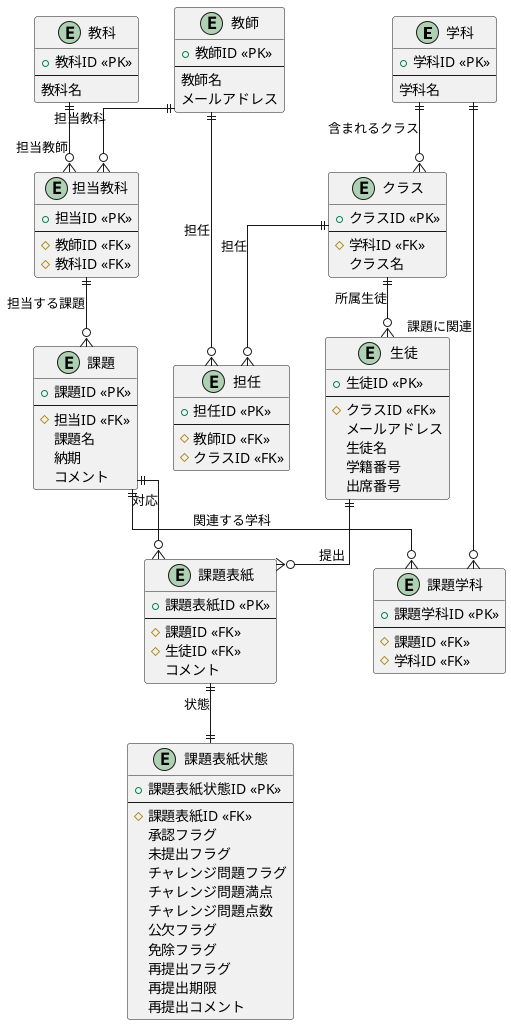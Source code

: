 @startuml ScholorSync

entity "学科" as department {
  + 学科ID <<PK>>
  --
  学科名
}

entity "クラス" as school_class {
  + クラスID <<PK>>
  --
  # 学科ID <<FK>>
  クラス名
}

entity "生徒" as student {
  + 生徒ID <<PK>>
  --
  # クラスID <<FK>>
  メールアドレス
  生徒名
  学籍番号
  出席番号
}

entity "教師" as teacher {
  + 教師ID <<PK>>
  --
  教師名
  メールアドレス
}

entity "担任" as class_teacher {
  + 担任ID <<PK>>
  --
  # 教師ID <<FK>>
  # クラスID <<FK>>
}

entity "教科" as subject {
  + 教科ID <<PK>>
  --
  教科名
}

entity "担当教科" as teacher_subject {
  + 担当ID <<PK>>
  --
  # 教師ID <<FK>>
  # 教科ID <<FK>>
}

entity "課題" as issue {
  + 課題ID <<PK>>
  --
  # 担当ID <<FK>>
  課題名
  納期
  コメント
}

entity "課題学科" as issue_department {
  + 課題学科ID <<PK>>
  --
  # 課題ID <<FK>>
  # 学科ID <<FK>>
}

entity "課題表紙" as issueCover {
  + 課題表紙ID <<PK>>
  --
  # 課題ID <<FK>>
  # 生徒ID <<FK>>
  コメント
}

entity "課題表紙状態" as issueCoverStatus {
  + 課題表紙状態ID <<PK>>
  --
  # 課題表紙ID <<FK>>
  承認フラグ
  未提出フラグ
  チャレンジ問題フラグ
  チャレンジ問題満点
  チャレンジ問題点数
  公欠フラグ
  免除フラグ
  再提出フラグ
  再提出期限
  再提出コメント
}

' エンティティ間の関係を設定
department ||--o{ school_class : 含まれるクラス
department ||--o{ issue_department : 課題に関連

school_class ||--o{ student : 所属生徒
school_class ||--o{ class_teacher : 担任

teacher ||--o{ class_teacher : 担任
teacher ||--o{ teacher_subject : 担当教科

subject ||--o{ teacher_subject : 担当教師

teacher_subject ||--o{ issue : 担当する課題

issue ||--o{ issue_department : 関連する学科
issue ||--o{ issueCover : 対応

student ||--o{ issueCover : 提出

issueCover ||--|| issueCoverStatus : 状態

' 線種を直交線に設定
skinparam Linetype ortho

@enduml